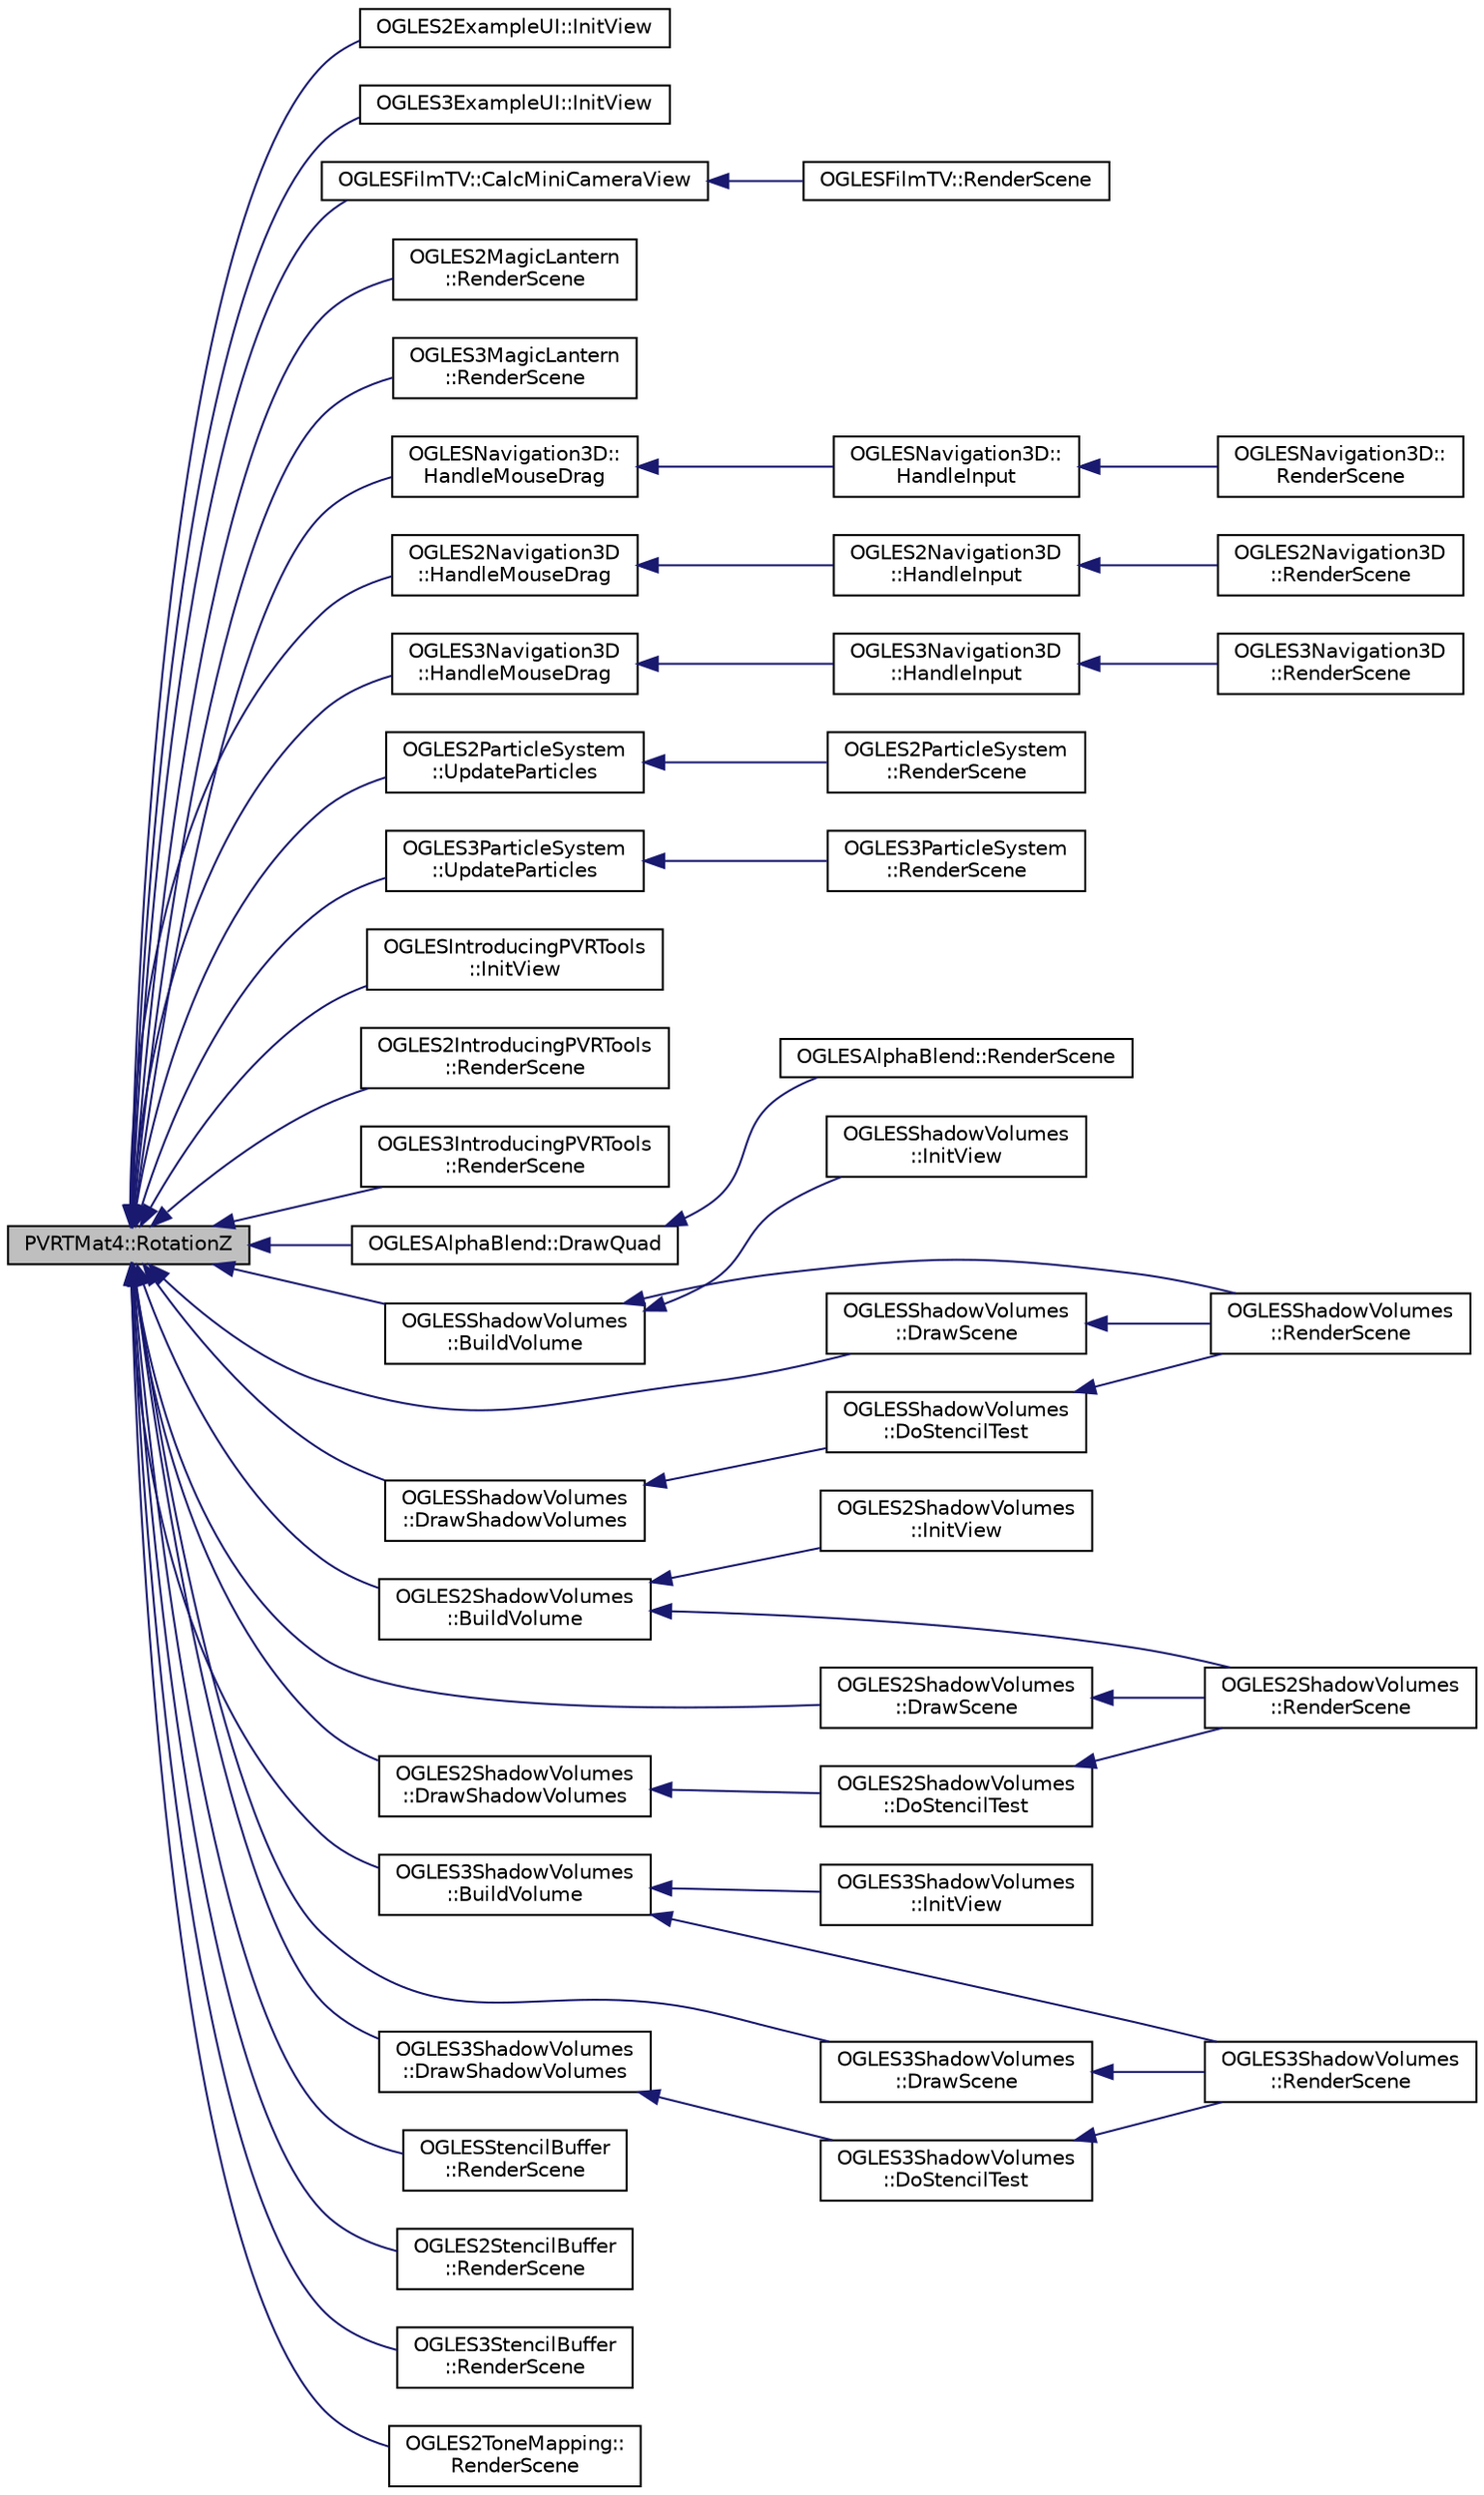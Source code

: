 digraph "PVRTMat4::RotationZ"
{
  edge [fontname="Helvetica",fontsize="10",labelfontname="Helvetica",labelfontsize="10"];
  node [fontname="Helvetica",fontsize="10",shape=record];
  rankdir="LR";
  Node1 [label="PVRTMat4::RotationZ",height=0.2,width=0.4,color="black", fillcolor="grey75", style="filled", fontcolor="black"];
  Node1 -> Node2 [dir="back",color="midnightblue",fontsize="10",style="solid",fontname="Helvetica"];
  Node2 [label="OGLES2ExampleUI::InitView",height=0.2,width=0.4,color="black", fillcolor="white", style="filled",URL="$class_o_g_l_e_s2_example_u_i.html#a1bf3bf10e175c5d2ea708aad107c16ba"];
  Node1 -> Node3 [dir="back",color="midnightblue",fontsize="10",style="solid",fontname="Helvetica"];
  Node3 [label="OGLES3ExampleUI::InitView",height=0.2,width=0.4,color="black", fillcolor="white", style="filled",URL="$class_o_g_l_e_s3_example_u_i.html#aae6011cd7f1fef7fa50f0a0c91a7c361"];
  Node1 -> Node4 [dir="back",color="midnightblue",fontsize="10",style="solid",fontname="Helvetica"];
  Node4 [label="OGLESFilmTV::CalcMiniCameraView",height=0.2,width=0.4,color="black", fillcolor="white", style="filled",URL="$class_o_g_l_e_s_film_t_v.html#a39998c793f2f385a02e13021b06ebc3b"];
  Node4 -> Node5 [dir="back",color="midnightblue",fontsize="10",style="solid",fontname="Helvetica"];
  Node5 [label="OGLESFilmTV::RenderScene",height=0.2,width=0.4,color="black", fillcolor="white", style="filled",URL="$class_o_g_l_e_s_film_t_v.html#afaa4921be2dc267b7783b3d2d11366f7"];
  Node1 -> Node6 [dir="back",color="midnightblue",fontsize="10",style="solid",fontname="Helvetica"];
  Node6 [label="OGLES2MagicLantern\l::RenderScene",height=0.2,width=0.4,color="black", fillcolor="white", style="filled",URL="$class_o_g_l_e_s2_magic_lantern.html#a8a871ffcbbd00d419fdaf1c0c99c154f"];
  Node1 -> Node7 [dir="back",color="midnightblue",fontsize="10",style="solid",fontname="Helvetica"];
  Node7 [label="OGLES3MagicLantern\l::RenderScene",height=0.2,width=0.4,color="black", fillcolor="white", style="filled",URL="$class_o_g_l_e_s3_magic_lantern.html#a60662b8c25d2b6f583b89676d628761c"];
  Node1 -> Node8 [dir="back",color="midnightblue",fontsize="10",style="solid",fontname="Helvetica"];
  Node8 [label="OGLESNavigation3D::\lHandleMouseDrag",height=0.2,width=0.4,color="black", fillcolor="white", style="filled",URL="$class_o_g_l_e_s_navigation3_d.html#a03c65012cfbf20297bb24d0f9c4df412"];
  Node8 -> Node9 [dir="back",color="midnightblue",fontsize="10",style="solid",fontname="Helvetica"];
  Node9 [label="OGLESNavigation3D::\lHandleInput",height=0.2,width=0.4,color="black", fillcolor="white", style="filled",URL="$class_o_g_l_e_s_navigation3_d.html#acf6ceaae2d7321143a5ffb2816e8e238"];
  Node9 -> Node10 [dir="back",color="midnightblue",fontsize="10",style="solid",fontname="Helvetica"];
  Node10 [label="OGLESNavigation3D::\lRenderScene",height=0.2,width=0.4,color="black", fillcolor="white", style="filled",URL="$class_o_g_l_e_s_navigation3_d.html#a11efe99292758062efe901fb67d54f02"];
  Node1 -> Node11 [dir="back",color="midnightblue",fontsize="10",style="solid",fontname="Helvetica"];
  Node11 [label="OGLES2Navigation3D\l::HandleMouseDrag",height=0.2,width=0.4,color="black", fillcolor="white", style="filled",URL="$class_o_g_l_e_s2_navigation3_d.html#a2cdb9a3bcdd1c849aa5dcd279504c813"];
  Node11 -> Node12 [dir="back",color="midnightblue",fontsize="10",style="solid",fontname="Helvetica"];
  Node12 [label="OGLES2Navigation3D\l::HandleInput",height=0.2,width=0.4,color="black", fillcolor="white", style="filled",URL="$class_o_g_l_e_s2_navigation3_d.html#aca85aa7b6359cb7d73170ee838ac07d5"];
  Node12 -> Node13 [dir="back",color="midnightblue",fontsize="10",style="solid",fontname="Helvetica"];
  Node13 [label="OGLES2Navigation3D\l::RenderScene",height=0.2,width=0.4,color="black", fillcolor="white", style="filled",URL="$class_o_g_l_e_s2_navigation3_d.html#ac5ad07593faf0e16244b602626d2be3c"];
  Node1 -> Node14 [dir="back",color="midnightblue",fontsize="10",style="solid",fontname="Helvetica"];
  Node14 [label="OGLES3Navigation3D\l::HandleMouseDrag",height=0.2,width=0.4,color="black", fillcolor="white", style="filled",URL="$class_o_g_l_e_s3_navigation3_d.html#a4a8878c606ceb18e17639a1912e18ec5"];
  Node14 -> Node15 [dir="back",color="midnightblue",fontsize="10",style="solid",fontname="Helvetica"];
  Node15 [label="OGLES3Navigation3D\l::HandleInput",height=0.2,width=0.4,color="black", fillcolor="white", style="filled",URL="$class_o_g_l_e_s3_navigation3_d.html#a520be1709c4eaf47d07ef69f237619f9"];
  Node15 -> Node16 [dir="back",color="midnightblue",fontsize="10",style="solid",fontname="Helvetica"];
  Node16 [label="OGLES3Navigation3D\l::RenderScene",height=0.2,width=0.4,color="black", fillcolor="white", style="filled",URL="$class_o_g_l_e_s3_navigation3_d.html#ad5664c9d3cb07fe1ef321a9ebd4777d9"];
  Node1 -> Node17 [dir="back",color="midnightblue",fontsize="10",style="solid",fontname="Helvetica"];
  Node17 [label="OGLES2ParticleSystem\l::UpdateParticles",height=0.2,width=0.4,color="black", fillcolor="white", style="filled",URL="$class_o_g_l_e_s2_particle_system.html#acdf61ac408f50471f7cc082abbd2b762"];
  Node17 -> Node18 [dir="back",color="midnightblue",fontsize="10",style="solid",fontname="Helvetica"];
  Node18 [label="OGLES2ParticleSystem\l::RenderScene",height=0.2,width=0.4,color="black", fillcolor="white", style="filled",URL="$class_o_g_l_e_s2_particle_system.html#a39b3c65321ed741ee0f6ec1811bdd707"];
  Node1 -> Node19 [dir="back",color="midnightblue",fontsize="10",style="solid",fontname="Helvetica"];
  Node19 [label="OGLES3ParticleSystem\l::UpdateParticles",height=0.2,width=0.4,color="black", fillcolor="white", style="filled",URL="$class_o_g_l_e_s3_particle_system.html#a6a5298b337191501c6de7378242c0bc4"];
  Node19 -> Node20 [dir="back",color="midnightblue",fontsize="10",style="solid",fontname="Helvetica"];
  Node20 [label="OGLES3ParticleSystem\l::RenderScene",height=0.2,width=0.4,color="black", fillcolor="white", style="filled",URL="$class_o_g_l_e_s3_particle_system.html#a4d0c7f4a55fa75fd6348c6ceea906751"];
  Node1 -> Node21 [dir="back",color="midnightblue",fontsize="10",style="solid",fontname="Helvetica"];
  Node21 [label="OGLESIntroducingPVRTools\l::InitView",height=0.2,width=0.4,color="black", fillcolor="white", style="filled",URL="$class_o_g_l_e_s_introducing_p_v_r_tools.html#ab567957dbd5f8d5f41cb46ac30cea80b"];
  Node1 -> Node22 [dir="back",color="midnightblue",fontsize="10",style="solid",fontname="Helvetica"];
  Node22 [label="OGLES2IntroducingPVRTools\l::RenderScene",height=0.2,width=0.4,color="black", fillcolor="white", style="filled",URL="$class_o_g_l_e_s2_introducing_p_v_r_tools.html#a334f7be8a795dfbe7cfcd022e75f9d7a"];
  Node1 -> Node23 [dir="back",color="midnightblue",fontsize="10",style="solid",fontname="Helvetica"];
  Node23 [label="OGLES3IntroducingPVRTools\l::RenderScene",height=0.2,width=0.4,color="black", fillcolor="white", style="filled",URL="$class_o_g_l_e_s3_introducing_p_v_r_tools.html#acfb78eeb09d88dd59f1368e0280d090e"];
  Node1 -> Node24 [dir="back",color="midnightblue",fontsize="10",style="solid",fontname="Helvetica"];
  Node24 [label="OGLESAlphaBlend::DrawQuad",height=0.2,width=0.4,color="black", fillcolor="white", style="filled",URL="$class_o_g_l_e_s_alpha_blend.html#afe0b2ee76c85ee062372ab69f32defcb"];
  Node24 -> Node25 [dir="back",color="midnightblue",fontsize="10",style="solid",fontname="Helvetica"];
  Node25 [label="OGLESAlphaBlend::RenderScene",height=0.2,width=0.4,color="black", fillcolor="white", style="filled",URL="$class_o_g_l_e_s_alpha_blend.html#af49cd027f2db1049a6de8406dc2808af"];
  Node1 -> Node26 [dir="back",color="midnightblue",fontsize="10",style="solid",fontname="Helvetica"];
  Node26 [label="OGLESShadowVolumes\l::BuildVolume",height=0.2,width=0.4,color="black", fillcolor="white", style="filled",URL="$class_o_g_l_e_s_shadow_volumes.html#af3c3155e2ddc817de3bac7c4cc910cca"];
  Node26 -> Node27 [dir="back",color="midnightblue",fontsize="10",style="solid",fontname="Helvetica"];
  Node27 [label="OGLESShadowVolumes\l::InitView",height=0.2,width=0.4,color="black", fillcolor="white", style="filled",URL="$class_o_g_l_e_s_shadow_volumes.html#ac0a61f9b6738561c811675d97495ada3"];
  Node26 -> Node28 [dir="back",color="midnightblue",fontsize="10",style="solid",fontname="Helvetica"];
  Node28 [label="OGLESShadowVolumes\l::RenderScene",height=0.2,width=0.4,color="black", fillcolor="white", style="filled",URL="$class_o_g_l_e_s_shadow_volumes.html#a14c23788feb61d8592b455026444a65a"];
  Node1 -> Node29 [dir="back",color="midnightblue",fontsize="10",style="solid",fontname="Helvetica"];
  Node29 [label="OGLESShadowVolumes\l::DrawScene",height=0.2,width=0.4,color="black", fillcolor="white", style="filled",URL="$class_o_g_l_e_s_shadow_volumes.html#a320aa74ef94305fbbda9149470726b3d"];
  Node29 -> Node28 [dir="back",color="midnightblue",fontsize="10",style="solid",fontname="Helvetica"];
  Node1 -> Node30 [dir="back",color="midnightblue",fontsize="10",style="solid",fontname="Helvetica"];
  Node30 [label="OGLESShadowVolumes\l::DrawShadowVolumes",height=0.2,width=0.4,color="black", fillcolor="white", style="filled",URL="$class_o_g_l_e_s_shadow_volumes.html#ab7778ae5d7fc075b8192ca540991f95d"];
  Node30 -> Node31 [dir="back",color="midnightblue",fontsize="10",style="solid",fontname="Helvetica"];
  Node31 [label="OGLESShadowVolumes\l::DoStencilTest",height=0.2,width=0.4,color="black", fillcolor="white", style="filled",URL="$class_o_g_l_e_s_shadow_volumes.html#a3f50a318203e252634347178f7610bdb"];
  Node31 -> Node28 [dir="back",color="midnightblue",fontsize="10",style="solid",fontname="Helvetica"];
  Node1 -> Node32 [dir="back",color="midnightblue",fontsize="10",style="solid",fontname="Helvetica"];
  Node32 [label="OGLES2ShadowVolumes\l::BuildVolume",height=0.2,width=0.4,color="black", fillcolor="white", style="filled",URL="$class_o_g_l_e_s2_shadow_volumes.html#ad0e46cb5fea1e30d89c14619dd71ca2f"];
  Node32 -> Node33 [dir="back",color="midnightblue",fontsize="10",style="solid",fontname="Helvetica"];
  Node33 [label="OGLES2ShadowVolumes\l::InitView",height=0.2,width=0.4,color="black", fillcolor="white", style="filled",URL="$class_o_g_l_e_s2_shadow_volumes.html#a8b958a2eb2cb4b01f2b0c98d5868cb3f"];
  Node32 -> Node34 [dir="back",color="midnightblue",fontsize="10",style="solid",fontname="Helvetica"];
  Node34 [label="OGLES2ShadowVolumes\l::RenderScene",height=0.2,width=0.4,color="black", fillcolor="white", style="filled",URL="$class_o_g_l_e_s2_shadow_volumes.html#a73abdb957998b90d498e8a8e73285f2e"];
  Node1 -> Node35 [dir="back",color="midnightblue",fontsize="10",style="solid",fontname="Helvetica"];
  Node35 [label="OGLES2ShadowVolumes\l::DrawScene",height=0.2,width=0.4,color="black", fillcolor="white", style="filled",URL="$class_o_g_l_e_s2_shadow_volumes.html#a852598ae4151fd99d02cd8d324ccb2c5"];
  Node35 -> Node34 [dir="back",color="midnightblue",fontsize="10",style="solid",fontname="Helvetica"];
  Node1 -> Node36 [dir="back",color="midnightblue",fontsize="10",style="solid",fontname="Helvetica"];
  Node36 [label="OGLES2ShadowVolumes\l::DrawShadowVolumes",height=0.2,width=0.4,color="black", fillcolor="white", style="filled",URL="$class_o_g_l_e_s2_shadow_volumes.html#a8384f2dac1d4273c74f223c9b60014ad"];
  Node36 -> Node37 [dir="back",color="midnightblue",fontsize="10",style="solid",fontname="Helvetica"];
  Node37 [label="OGLES2ShadowVolumes\l::DoStencilTest",height=0.2,width=0.4,color="black", fillcolor="white", style="filled",URL="$class_o_g_l_e_s2_shadow_volumes.html#aced50c459c5486e4cef8e40cf23215f3"];
  Node37 -> Node34 [dir="back",color="midnightblue",fontsize="10",style="solid",fontname="Helvetica"];
  Node1 -> Node38 [dir="back",color="midnightblue",fontsize="10",style="solid",fontname="Helvetica"];
  Node38 [label="OGLES3ShadowVolumes\l::BuildVolume",height=0.2,width=0.4,color="black", fillcolor="white", style="filled",URL="$class_o_g_l_e_s3_shadow_volumes.html#acb00689be7c187a30d77732c9b24bb86"];
  Node38 -> Node39 [dir="back",color="midnightblue",fontsize="10",style="solid",fontname="Helvetica"];
  Node39 [label="OGLES3ShadowVolumes\l::InitView",height=0.2,width=0.4,color="black", fillcolor="white", style="filled",URL="$class_o_g_l_e_s3_shadow_volumes.html#a7d8ecc7d68cd71a6d67de38676209b16"];
  Node38 -> Node40 [dir="back",color="midnightblue",fontsize="10",style="solid",fontname="Helvetica"];
  Node40 [label="OGLES3ShadowVolumes\l::RenderScene",height=0.2,width=0.4,color="black", fillcolor="white", style="filled",URL="$class_o_g_l_e_s3_shadow_volumes.html#a0398597ec9a6daee94b29605db093480"];
  Node1 -> Node41 [dir="back",color="midnightblue",fontsize="10",style="solid",fontname="Helvetica"];
  Node41 [label="OGLES3ShadowVolumes\l::DrawScene",height=0.2,width=0.4,color="black", fillcolor="white", style="filled",URL="$class_o_g_l_e_s3_shadow_volumes.html#a1bb4ece00d674ec942713c4e4cfbf6b2"];
  Node41 -> Node40 [dir="back",color="midnightblue",fontsize="10",style="solid",fontname="Helvetica"];
  Node1 -> Node42 [dir="back",color="midnightblue",fontsize="10",style="solid",fontname="Helvetica"];
  Node42 [label="OGLES3ShadowVolumes\l::DrawShadowVolumes",height=0.2,width=0.4,color="black", fillcolor="white", style="filled",URL="$class_o_g_l_e_s3_shadow_volumes.html#a7e97a4c13410fc8c8d8b09555889176c"];
  Node42 -> Node43 [dir="back",color="midnightblue",fontsize="10",style="solid",fontname="Helvetica"];
  Node43 [label="OGLES3ShadowVolumes\l::DoStencilTest",height=0.2,width=0.4,color="black", fillcolor="white", style="filled",URL="$class_o_g_l_e_s3_shadow_volumes.html#ab10a1c411811aa66043bd1db3d2442ac"];
  Node43 -> Node40 [dir="back",color="midnightblue",fontsize="10",style="solid",fontname="Helvetica"];
  Node1 -> Node44 [dir="back",color="midnightblue",fontsize="10",style="solid",fontname="Helvetica"];
  Node44 [label="OGLESStencilBuffer\l::RenderScene",height=0.2,width=0.4,color="black", fillcolor="white", style="filled",URL="$class_o_g_l_e_s_stencil_buffer.html#a54c8399b5a2e2fab387927a3acb5ca6d"];
  Node1 -> Node45 [dir="back",color="midnightblue",fontsize="10",style="solid",fontname="Helvetica"];
  Node45 [label="OGLES2StencilBuffer\l::RenderScene",height=0.2,width=0.4,color="black", fillcolor="white", style="filled",URL="$class_o_g_l_e_s2_stencil_buffer.html#acc86da305a2f068e2ea803dcdc39197e"];
  Node1 -> Node46 [dir="back",color="midnightblue",fontsize="10",style="solid",fontname="Helvetica"];
  Node46 [label="OGLES3StencilBuffer\l::RenderScene",height=0.2,width=0.4,color="black", fillcolor="white", style="filled",URL="$class_o_g_l_e_s3_stencil_buffer.html#af5cc24685ad3c361fe7db05e42dbb17d"];
  Node1 -> Node47 [dir="back",color="midnightblue",fontsize="10",style="solid",fontname="Helvetica"];
  Node47 [label="OGLES2ToneMapping::\lRenderScene",height=0.2,width=0.4,color="black", fillcolor="white", style="filled",URL="$class_o_g_l_e_s2_tone_mapping.html#ab1bf60cd06760b9f269b472ffded0abd"];
}
